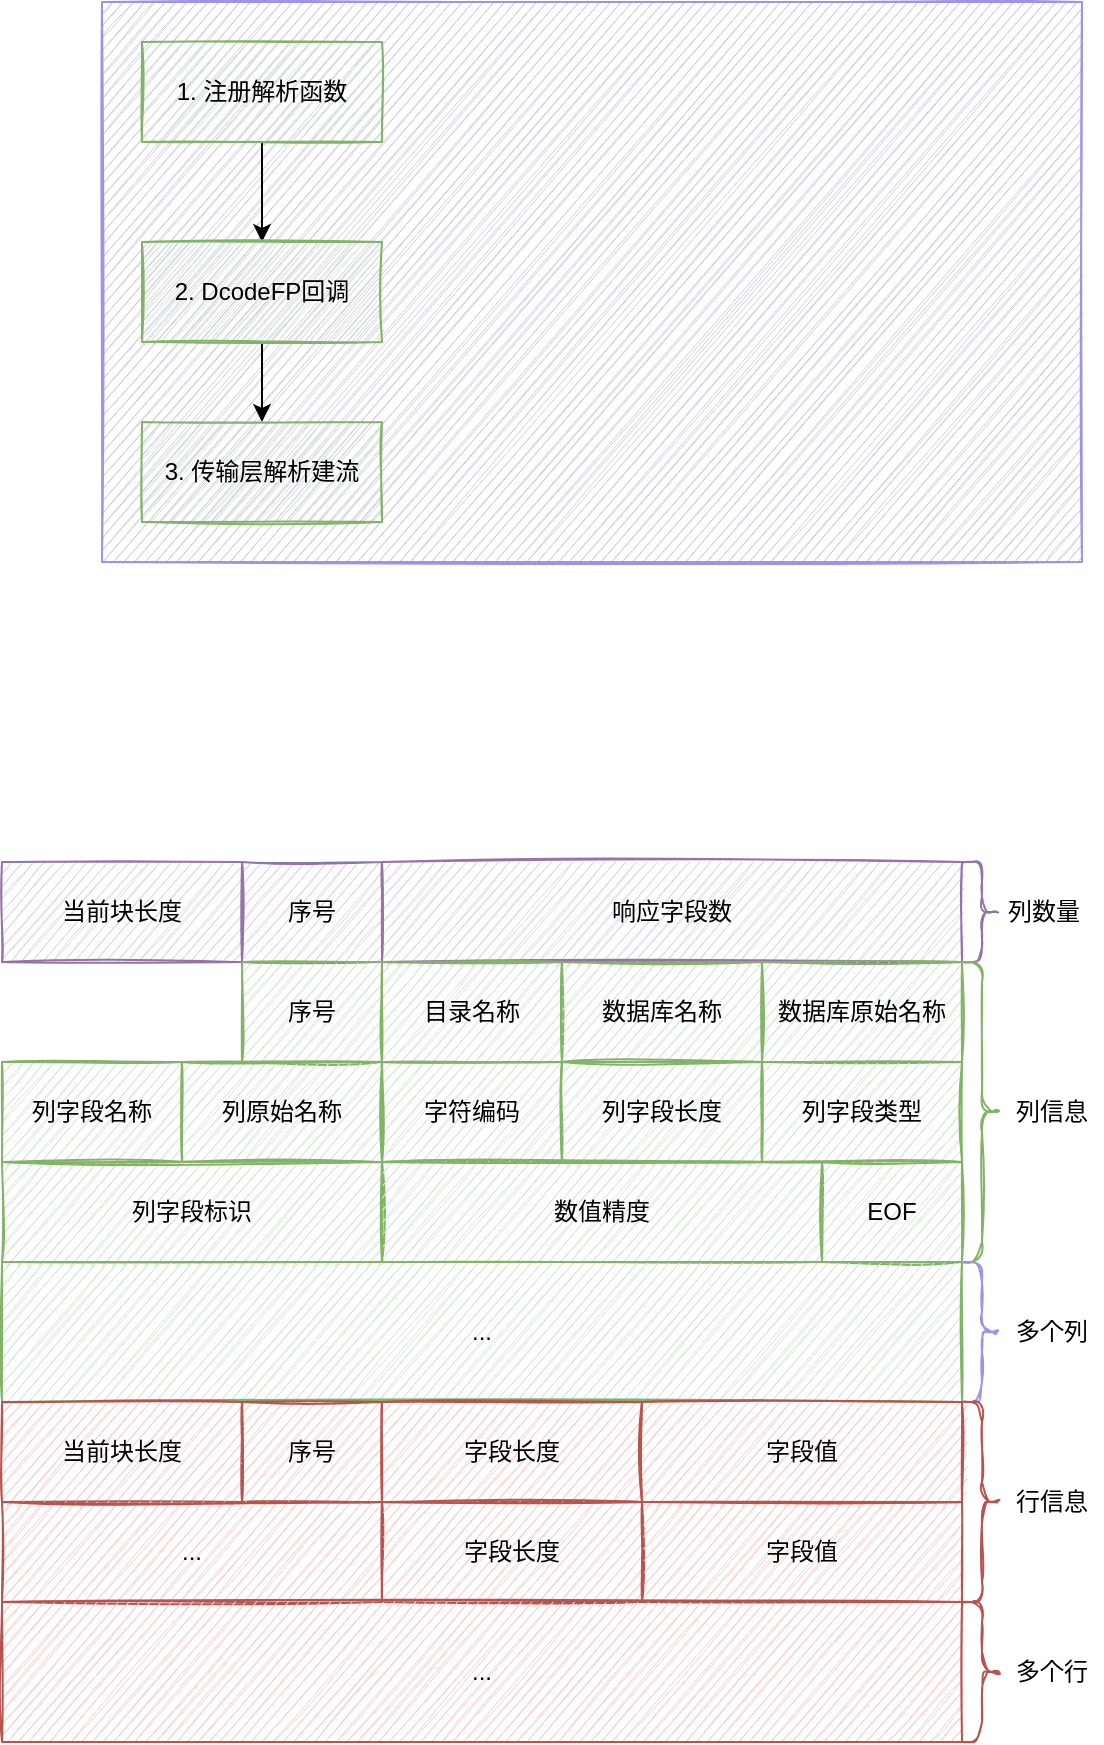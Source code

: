 <mxfile version="17.1.1" type="github">
  <diagram id="9ZpSaxzcpz4ULXaL1X-T" name="第 1 页">
    <mxGraphModel dx="946" dy="614" grid="1" gridSize="10" guides="1" tooltips="1" connect="1" arrows="1" fold="1" page="1" pageScale="1" pageWidth="827" pageHeight="1169" background="none" math="0" shadow="0">
      <root>
        <mxCell id="0" />
        <mxCell id="1" parent="0" />
        <mxCell id="u6mgbEkUvCRB6LugAYpK-3" value="" style="rounded=0;whiteSpace=wrap;html=1;fillStyle=auto;fillColor=#d0cee2;gradientDirection=north;sketch=1;strokeColor=#9D94E6;" vertex="1" parent="1">
          <mxGeometry x="140" y="40" width="490" height="280" as="geometry" />
        </mxCell>
        <mxCell id="u6mgbEkUvCRB6LugAYpK-38" value="当前块长度" style="rounded=0;whiteSpace=wrap;html=1;fillStyle=auto;fillColor=#e1d5e7;gradientDirection=north;sketch=1;strokeColor=#9673a6;" vertex="1" parent="1">
          <mxGeometry x="90" y="470" width="120" height="50" as="geometry" />
        </mxCell>
        <mxCell id="u6mgbEkUvCRB6LugAYpK-39" value="序号" style="rounded=0;whiteSpace=wrap;html=1;fillStyle=auto;fillColor=#e1d5e7;gradientDirection=north;sketch=1;strokeColor=#9673a6;" vertex="1" parent="1">
          <mxGeometry x="210" y="470" width="70" height="50" as="geometry" />
        </mxCell>
        <mxCell id="u6mgbEkUvCRB6LugAYpK-40" value="响应字段数" style="rounded=0;whiteSpace=wrap;html=1;fillStyle=auto;fillColor=#e1d5e7;gradientDirection=north;sketch=1;strokeColor=#9673a6;" vertex="1" parent="1">
          <mxGeometry x="280" y="470" width="290" height="50" as="geometry" />
        </mxCell>
        <mxCell id="u6mgbEkUvCRB6LugAYpK-41" value="" style="shape=curlyBracket;whiteSpace=wrap;html=1;rounded=1;flipH=1;sketch=1;fillColor=#e1d5e7;strokeColor=#9673a6;fillStyle=auto;" vertex="1" parent="1">
          <mxGeometry x="570" y="470" width="20" height="50" as="geometry" />
        </mxCell>
        <mxCell id="u6mgbEkUvCRB6LugAYpK-42" value="列数量" style="text;html=1;strokeColor=none;fillColor=none;align=center;verticalAlign=middle;whiteSpace=wrap;rounded=0;sketch=1;fillStyle=auto;" vertex="1" parent="1">
          <mxGeometry x="586" y="485" width="50" height="20" as="geometry" />
        </mxCell>
        <mxCell id="u6mgbEkUvCRB6LugAYpK-74" value="" style="edgeStyle=orthogonalEdgeStyle;rounded=0;orthogonalLoop=1;jettySize=auto;html=1;" edge="1" parent="1" source="u6mgbEkUvCRB6LugAYpK-43" target="u6mgbEkUvCRB6LugAYpK-73">
          <mxGeometry relative="1" as="geometry" />
        </mxCell>
        <mxCell id="u6mgbEkUvCRB6LugAYpK-43" value="1. 注册解析函数" style="rounded=0;whiteSpace=wrap;html=1;fillStyle=auto;fillColor=#d5e8d4;gradientDirection=north;sketch=1;strokeColor=#82b366;" vertex="1" parent="1">
          <mxGeometry x="160" y="60" width="120" height="50" as="geometry" />
        </mxCell>
        <mxCell id="u6mgbEkUvCRB6LugAYpK-44" value="序号" style="rounded=0;whiteSpace=wrap;html=1;fillStyle=auto;fillColor=#d5e8d4;gradientDirection=north;sketch=1;strokeColor=#82b366;" vertex="1" parent="1">
          <mxGeometry x="210" y="520" width="70" height="50" as="geometry" />
        </mxCell>
        <mxCell id="u6mgbEkUvCRB6LugAYpK-45" value="目录名称" style="rounded=0;whiteSpace=wrap;html=1;fillStyle=auto;fillColor=#d5e8d4;gradientDirection=north;sketch=1;strokeColor=#82b366;" vertex="1" parent="1">
          <mxGeometry x="280" y="520" width="90" height="50" as="geometry" />
        </mxCell>
        <mxCell id="u6mgbEkUvCRB6LugAYpK-46" value="数据库名称" style="rounded=0;whiteSpace=wrap;html=1;fillStyle=auto;fillColor=#d5e8d4;gradientDirection=north;sketch=1;strokeColor=#82b366;" vertex="1" parent="1">
          <mxGeometry x="370" y="520" width="100" height="50" as="geometry" />
        </mxCell>
        <mxCell id="u6mgbEkUvCRB6LugAYpK-47" value="数据库原始名称" style="rounded=0;whiteSpace=wrap;html=1;fillStyle=auto;fillColor=#d5e8d4;gradientDirection=north;sketch=1;strokeColor=#82b366;" vertex="1" parent="1">
          <mxGeometry x="470" y="520" width="100" height="50" as="geometry" />
        </mxCell>
        <mxCell id="u6mgbEkUvCRB6LugAYpK-48" value="列字段名称" style="rounded=0;whiteSpace=wrap;html=1;fillStyle=auto;fillColor=#d5e8d4;gradientDirection=north;sketch=1;strokeColor=#82b366;" vertex="1" parent="1">
          <mxGeometry x="90" y="570" width="90" height="50" as="geometry" />
        </mxCell>
        <mxCell id="u6mgbEkUvCRB6LugAYpK-49" value="列原始名称" style="rounded=0;whiteSpace=wrap;html=1;fillStyle=auto;fillColor=#d5e8d4;gradientDirection=north;sketch=1;strokeColor=#82b366;" vertex="1" parent="1">
          <mxGeometry x="180" y="570" width="100" height="50" as="geometry" />
        </mxCell>
        <mxCell id="u6mgbEkUvCRB6LugAYpK-50" value="字符编码" style="rounded=0;whiteSpace=wrap;html=1;fillStyle=auto;fillColor=#d5e8d4;gradientDirection=north;sketch=1;strokeColor=#82b366;" vertex="1" parent="1">
          <mxGeometry x="280" y="570" width="90" height="50" as="geometry" />
        </mxCell>
        <mxCell id="u6mgbEkUvCRB6LugAYpK-51" value="列字段长度" style="rounded=0;whiteSpace=wrap;html=1;fillStyle=auto;fillColor=#d5e8d4;gradientDirection=north;sketch=1;strokeColor=#82b366;" vertex="1" parent="1">
          <mxGeometry x="370" y="570" width="100" height="50" as="geometry" />
        </mxCell>
        <mxCell id="u6mgbEkUvCRB6LugAYpK-52" value="列字段类型" style="rounded=0;whiteSpace=wrap;html=1;fillStyle=auto;fillColor=#d5e8d4;gradientDirection=north;sketch=1;strokeColor=#82b366;" vertex="1" parent="1">
          <mxGeometry x="470" y="570" width="100" height="50" as="geometry" />
        </mxCell>
        <mxCell id="u6mgbEkUvCRB6LugAYpK-53" value="列字段标识" style="rounded=0;whiteSpace=wrap;html=1;fillStyle=auto;fillColor=#d5e8d4;gradientDirection=north;sketch=1;strokeColor=#82b366;" vertex="1" parent="1">
          <mxGeometry x="90" y="620" width="190" height="50" as="geometry" />
        </mxCell>
        <mxCell id="u6mgbEkUvCRB6LugAYpK-54" value="数值精度" style="rounded=0;whiteSpace=wrap;html=1;fillStyle=auto;fillColor=#d5e8d4;gradientDirection=north;sketch=1;strokeColor=#82b366;" vertex="1" parent="1">
          <mxGeometry x="280" y="620" width="220" height="50" as="geometry" />
        </mxCell>
        <mxCell id="u6mgbEkUvCRB6LugAYpK-55" value="EOF" style="rounded=0;whiteSpace=wrap;html=1;fillStyle=auto;fillColor=#d5e8d4;gradientDirection=north;sketch=1;strokeColor=#82b366;" vertex="1" parent="1">
          <mxGeometry x="500" y="620" width="70" height="50" as="geometry" />
        </mxCell>
        <mxCell id="u6mgbEkUvCRB6LugAYpK-56" value="" style="shape=curlyBracket;whiteSpace=wrap;html=1;rounded=1;flipH=1;fillColor=#d5e8d4;strokeColor=#82b366;sketch=1;fillStyle=auto;" vertex="1" parent="1">
          <mxGeometry x="570" y="520" width="20" height="150" as="geometry" />
        </mxCell>
        <mxCell id="u6mgbEkUvCRB6LugAYpK-57" value="列信息" style="text;html=1;strokeColor=none;fillColor=none;align=center;verticalAlign=middle;whiteSpace=wrap;rounded=0;sketch=1;fillStyle=auto;" vertex="1" parent="1">
          <mxGeometry x="590" y="585" width="50" height="20" as="geometry" />
        </mxCell>
        <mxCell id="u6mgbEkUvCRB6LugAYpK-58" value="..." style="rounded=0;whiteSpace=wrap;html=1;fillStyle=auto;fillColor=#d5e8d4;gradientDirection=north;sketch=1;strokeColor=#82b366;" vertex="1" parent="1">
          <mxGeometry x="90" y="670" width="480" height="70" as="geometry" />
        </mxCell>
        <mxCell id="u6mgbEkUvCRB6LugAYpK-59" value="" style="shape=curlyBracket;whiteSpace=wrap;html=1;rounded=1;flipH=1;sketch=1;fillColor=none;fillStyle=auto;strokeColor=#9D94E6;" vertex="1" parent="1">
          <mxGeometry x="570" y="670" width="20" height="70" as="geometry" />
        </mxCell>
        <mxCell id="u6mgbEkUvCRB6LugAYpK-60" value="多个列" style="text;html=1;strokeColor=none;fillColor=none;align=center;verticalAlign=middle;whiteSpace=wrap;rounded=0;sketch=1;fillStyle=auto;" vertex="1" parent="1">
          <mxGeometry x="590" y="695" width="50" height="20" as="geometry" />
        </mxCell>
        <mxCell id="u6mgbEkUvCRB6LugAYpK-61" value="当前块长度" style="rounded=0;whiteSpace=wrap;html=1;fillStyle=auto;fillColor=#f8cecc;gradientDirection=north;sketch=1;strokeColor=#b85450;" vertex="1" parent="1">
          <mxGeometry x="90" y="740" width="120" height="50" as="geometry" />
        </mxCell>
        <mxCell id="u6mgbEkUvCRB6LugAYpK-62" value="序号" style="rounded=0;whiteSpace=wrap;html=1;fillStyle=auto;fillColor=#f8cecc;gradientDirection=north;sketch=1;strokeColor=#b85450;" vertex="1" parent="1">
          <mxGeometry x="210" y="740" width="70" height="50" as="geometry" />
        </mxCell>
        <mxCell id="u6mgbEkUvCRB6LugAYpK-63" value="字段长度" style="rounded=0;whiteSpace=wrap;html=1;fillStyle=auto;fillColor=#f8cecc;gradientDirection=north;sketch=1;strokeColor=#b85450;" vertex="1" parent="1">
          <mxGeometry x="280" y="740" width="130" height="50" as="geometry" />
        </mxCell>
        <mxCell id="u6mgbEkUvCRB6LugAYpK-64" value="字段值" style="rounded=0;whiteSpace=wrap;html=1;fillStyle=auto;fillColor=#f8cecc;gradientDirection=north;sketch=1;strokeColor=#b85450;" vertex="1" parent="1">
          <mxGeometry x="410" y="740" width="160" height="50" as="geometry" />
        </mxCell>
        <mxCell id="u6mgbEkUvCRB6LugAYpK-65" value="..." style="rounded=0;whiteSpace=wrap;html=1;fillStyle=auto;fillColor=#f8cecc;gradientDirection=north;sketch=1;strokeColor=#b85450;" vertex="1" parent="1">
          <mxGeometry x="90" y="790" width="190" height="50" as="geometry" />
        </mxCell>
        <mxCell id="u6mgbEkUvCRB6LugAYpK-66" value="字段长度" style="rounded=0;whiteSpace=wrap;html=1;fillStyle=auto;fillColor=#f8cecc;gradientDirection=north;sketch=1;strokeColor=#b85450;" vertex="1" parent="1">
          <mxGeometry x="280" y="790" width="130" height="50" as="geometry" />
        </mxCell>
        <mxCell id="u6mgbEkUvCRB6LugAYpK-67" value="字段值" style="rounded=0;whiteSpace=wrap;html=1;fillStyle=auto;fillColor=#f8cecc;gradientDirection=north;sketch=1;strokeColor=#b85450;" vertex="1" parent="1">
          <mxGeometry x="410" y="790" width="160" height="50" as="geometry" />
        </mxCell>
        <mxCell id="u6mgbEkUvCRB6LugAYpK-68" value="" style="shape=curlyBracket;whiteSpace=wrap;html=1;rounded=1;flipH=1;sketch=1;fillColor=#f8cecc;strokeColor=#b85450;fillStyle=auto;" vertex="1" parent="1">
          <mxGeometry x="570" y="740" width="20" height="100" as="geometry" />
        </mxCell>
        <mxCell id="u6mgbEkUvCRB6LugAYpK-69" value="行信息" style="text;html=1;strokeColor=none;fillColor=none;align=center;verticalAlign=middle;whiteSpace=wrap;rounded=0;sketch=1;fillStyle=auto;" vertex="1" parent="1">
          <mxGeometry x="590" y="780" width="50" height="20" as="geometry" />
        </mxCell>
        <mxCell id="u6mgbEkUvCRB6LugAYpK-70" value="..." style="rounded=0;whiteSpace=wrap;html=1;fillStyle=auto;fillColor=#f8cecc;gradientDirection=north;sketch=1;strokeColor=#b85450;" vertex="1" parent="1">
          <mxGeometry x="90" y="840" width="480" height="70" as="geometry" />
        </mxCell>
        <mxCell id="u6mgbEkUvCRB6LugAYpK-71" value="" style="shape=curlyBracket;whiteSpace=wrap;html=1;rounded=1;flipH=1;sketch=1;fillColor=#f8cecc;strokeColor=#b85450;fillStyle=auto;" vertex="1" parent="1">
          <mxGeometry x="570" y="840" width="20" height="70" as="geometry" />
        </mxCell>
        <mxCell id="u6mgbEkUvCRB6LugAYpK-72" value="多个行" style="text;html=1;strokeColor=none;fillColor=none;align=center;verticalAlign=middle;whiteSpace=wrap;rounded=0;sketch=1;fillStyle=auto;" vertex="1" parent="1">
          <mxGeometry x="590" y="865" width="50" height="20" as="geometry" />
        </mxCell>
        <mxCell id="u6mgbEkUvCRB6LugAYpK-76" value="" style="edgeStyle=orthogonalEdgeStyle;rounded=0;orthogonalLoop=1;jettySize=auto;html=1;" edge="1" parent="1" source="u6mgbEkUvCRB6LugAYpK-73" target="u6mgbEkUvCRB6LugAYpK-75">
          <mxGeometry relative="1" as="geometry" />
        </mxCell>
        <mxCell id="u6mgbEkUvCRB6LugAYpK-73" value="2. DcodeFP回调" style="rounded=0;whiteSpace=wrap;html=1;fillStyle=auto;fillColor=#d5e8d4;gradientDirection=north;sketch=1;strokeColor=#82b366;" vertex="1" parent="1">
          <mxGeometry x="160" y="160" width="120" height="50" as="geometry" />
        </mxCell>
        <mxCell id="u6mgbEkUvCRB6LugAYpK-75" value="3. 传输层解析建流" style="rounded=0;whiteSpace=wrap;html=1;fillStyle=auto;fillColor=#d5e8d4;gradientDirection=north;sketch=1;strokeColor=#82b366;" vertex="1" parent="1">
          <mxGeometry x="160" y="250" width="120" height="50" as="geometry" />
        </mxCell>
      </root>
    </mxGraphModel>
  </diagram>
</mxfile>
